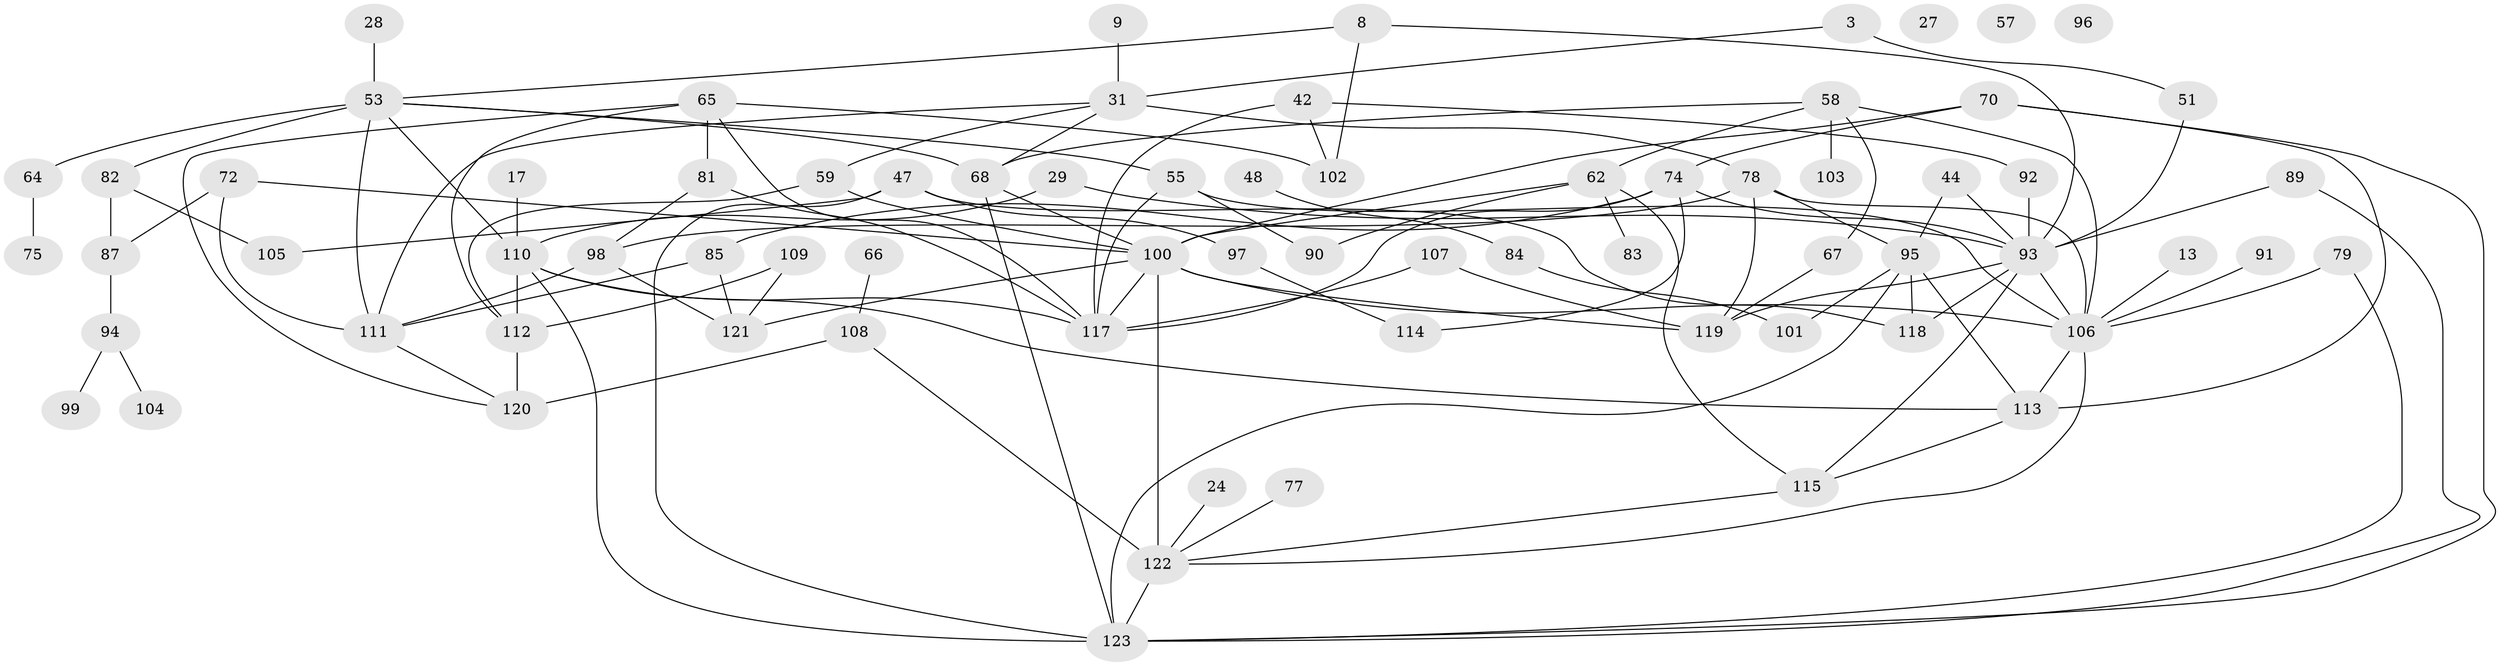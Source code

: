// original degree distribution, {5: 0.13008130081300814, 3: 0.22764227642276422, 2: 0.25203252032520324, 1: 0.16260162601626016, 4: 0.10569105691056911, 0: 0.024390243902439025, 7: 0.016260162601626018, 6: 0.056910569105691054, 8: 0.024390243902439025}
// Generated by graph-tools (version 1.1) at 2025/43/03/04/25 21:43:52]
// undirected, 73 vertices, 122 edges
graph export_dot {
graph [start="1"]
  node [color=gray90,style=filled];
  3;
  8;
  9;
  13;
  17;
  24;
  27;
  28;
  29;
  31;
  42 [super="+15"];
  44;
  47;
  48;
  51;
  53 [super="+32"];
  55;
  57;
  58;
  59 [super="+14+36"];
  62;
  64;
  65 [super="+18"];
  66;
  67;
  68 [super="+54"];
  70;
  72 [super="+26+50+56"];
  74 [super="+16"];
  75;
  77;
  78 [super="+43"];
  79;
  81;
  82;
  83;
  84;
  85 [super="+52"];
  87 [super="+60"];
  89;
  90 [super="+30"];
  91;
  92 [super="+69"];
  93 [super="+73"];
  94;
  95;
  96;
  97 [super="+45"];
  98 [super="+1"];
  99;
  100 [super="+39+76"];
  101;
  102;
  103;
  104;
  105;
  106 [super="+35+80+86+61"];
  107;
  108 [super="+10"];
  109;
  110 [super="+5+20"];
  111 [super="+88"];
  112 [super="+34+63"];
  113 [super="+19"];
  114;
  115 [super="+22"];
  117 [super="+7+116"];
  118;
  119 [super="+12"];
  120;
  121;
  122 [super="+4+46+71"];
  123 [super="+49"];
  3 -- 31;
  3 -- 51;
  8 -- 93;
  8 -- 102;
  8 -- 53;
  9 -- 31;
  13 -- 106;
  17 -- 110;
  24 -- 122;
  28 -- 53;
  29 -- 110;
  29 -- 93;
  31 -- 78 [weight=2];
  31 -- 111;
  31 -- 59;
  31 -- 68;
  42 -- 117;
  42 -- 92;
  42 -- 102;
  44 -- 95;
  44 -- 93;
  47 -- 105;
  47 -- 118;
  47 -- 123;
  47 -- 97;
  48 -- 84;
  51 -- 93;
  53 -- 55 [weight=2];
  53 -- 64;
  53 -- 111 [weight=2];
  53 -- 82;
  53 -- 110;
  53 -- 68;
  55 -- 90;
  55 -- 117 [weight=2];
  55 -- 106;
  58 -- 62;
  58 -- 67;
  58 -- 68;
  58 -- 103;
  58 -- 106;
  59 -- 112;
  59 -- 100;
  62 -- 83;
  62 -- 90;
  62 -- 100;
  62 -- 115;
  64 -- 75;
  65 -- 81 [weight=2];
  65 -- 102 [weight=2];
  65 -- 120;
  65 -- 117;
  65 -- 112;
  66 -- 108;
  67 -- 119;
  68 -- 100;
  68 -- 123;
  70 -- 113;
  70 -- 74;
  70 -- 100;
  70 -- 123;
  72 -- 111;
  72 -- 87;
  72 -- 100;
  74 -- 117;
  74 -- 93;
  74 -- 85;
  74 -- 114;
  77 -- 122;
  78 -- 119;
  78 -- 106 [weight=2];
  78 -- 95;
  78 -- 98;
  79 -- 106;
  79 -- 123;
  81 -- 98;
  81 -- 117;
  82 -- 87;
  82 -- 105;
  84 -- 101;
  85 -- 111;
  85 -- 121;
  87 -- 94;
  89 -- 93;
  89 -- 123;
  91 -- 106;
  92 -- 93 [weight=2];
  93 -- 118 [weight=2];
  93 -- 119;
  93 -- 106 [weight=2];
  93 -- 115;
  94 -- 99;
  94 -- 104;
  95 -- 101;
  95 -- 118;
  95 -- 113;
  95 -- 123;
  97 -- 114;
  98 -- 121;
  98 -- 111;
  100 -- 122 [weight=2];
  100 -- 117;
  100 -- 106 [weight=3];
  100 -- 119;
  100 -- 121;
  106 -- 113;
  106 -- 122;
  107 -- 117;
  107 -- 119;
  108 -- 120 [weight=2];
  108 -- 122;
  109 -- 121;
  109 -- 112;
  110 -- 112 [weight=2];
  110 -- 123 [weight=2];
  110 -- 113;
  110 -- 117;
  111 -- 120;
  112 -- 120;
  113 -- 115;
  115 -- 122;
  122 -- 123 [weight=2];
}
